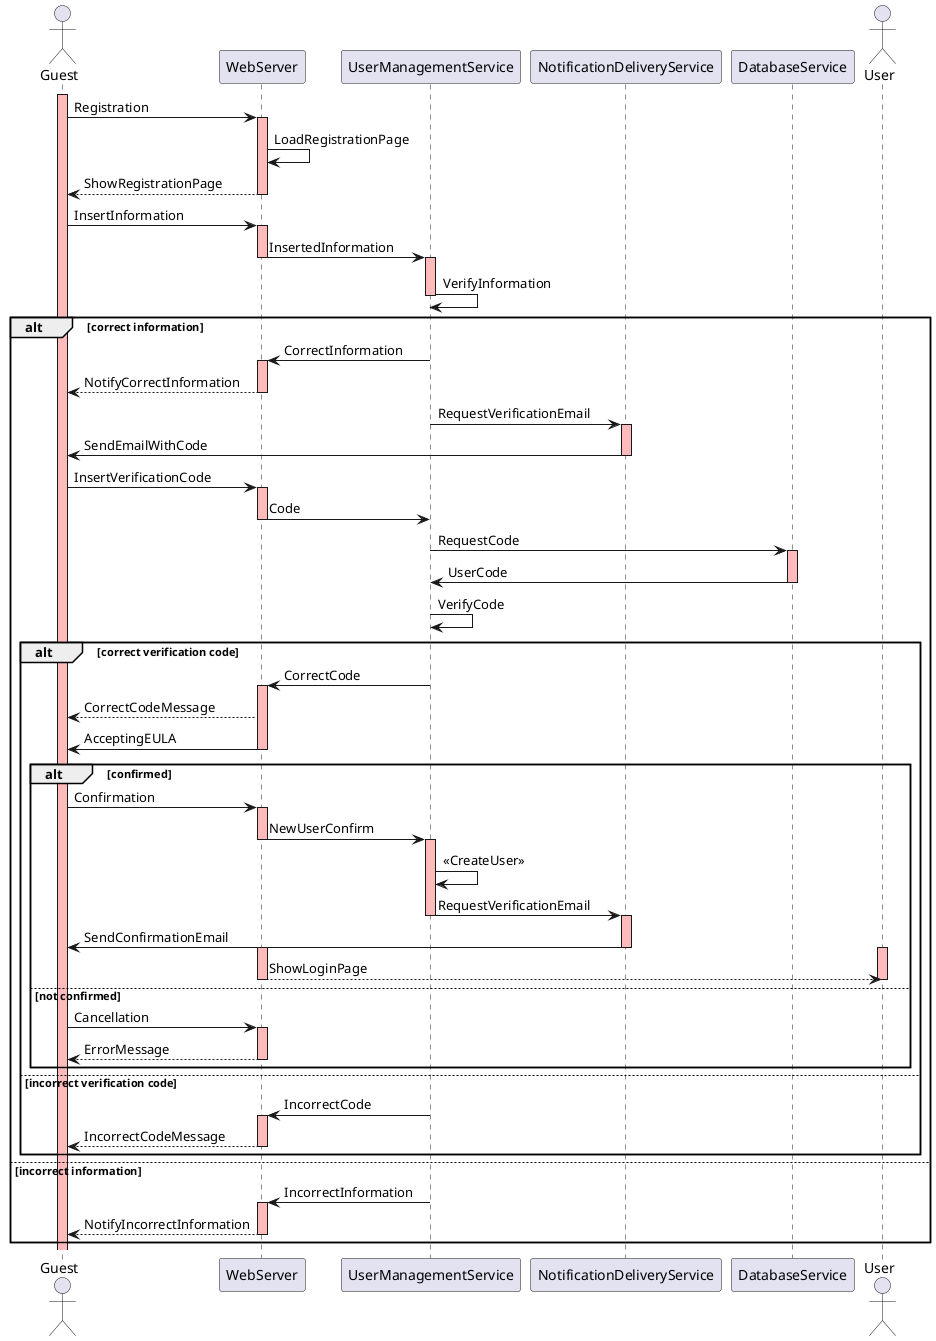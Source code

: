 @startuml

actor Guest
participant WebServer
participant UserManagementService
participant NotificationDeliveryService
participant DatabaseService
actor User

activate Guest #FFBBBB
Guest -> WebServer: Registration
activate WebServer #FFBBBB
WebServer -> WebServer: LoadRegistrationPage
WebServer --> Guest: ShowRegistrationPage
deactivate WebServer #FFBBBB
Guest -> WebServer: InsertInformation
activate WebServer #FFBBBB
WebServer -> UserManagementService: InsertedInformation
deactivate WebServer #FFBBBB
activate UserManagementService #FFBBBB
UserManagementService -> UserManagementService: VerifyInformation
deactivate UserManagementService

alt correct information
  UserManagementService -> WebServer: CorrectInformation
  activate WebServer #FFBBBB
  WebServer --> Guest: NotifyCorrectInformation
  deactivate WebServer
  UserManagementService -> NotificationDeliveryService: RequestVerificationEmail
  activate NotificationDeliveryService #FFBBBB
  NotificationDeliveryService -> Guest: SendEmailWithCode
  deactivate NotificationDeliveryService
  Guest -> WebServer: InsertVerificationCode
  activate WebServer #FFBBBB
  WebServer -> UserManagementService: Code
  deactivate WebServer
  UserManagementService -> DatabaseService: RequestCode
  activate DatabaseService #FFBBBB
  DatabaseService -> UserManagementService: UserCode
  deactivate DatabaseService
  UserManagementService -> UserManagementService: VerifyCode

  alt correct verification code
      UserManagementService -> WebServer: CorrectCode
      activate WebServer #FFBBBB
      WebServer --> Guest: CorrectCodeMessage
      WebServer -> Guest: AcceptingEULA
      deactivate WebServer

      alt confirmed
        Guest -> WebServer: Confirmation
        activate WebServer #FFBBBB
        WebServer -> UserManagementService: NewUserConfirm
        deactivate WebServer #FFBBBB
        activate UserManagementService #FFBBBB
        UserManagementService -> UserManagementService: <<CreateUser>>
        UserManagementService -> NotificationDeliveryService: RequestVerificationEmail
        deactivate UserManagementService
        activate NotificationDeliveryService #FFBBBB
        NotificationDeliveryService -> Guest: SendConfirmationEmail
        deactivate NotificationDeliveryService
        activate User #FFBBBB
        activate WebServer #FFBBBB
        WebServer --> User: ShowLoginPage
        deactivate User #FFBBBB
        deactivate WebServer #FFBBBB
      else not confirmed
        Guest -> WebServer: Cancellation
        activate WebServer #FFBBBB
        WebServer --> Guest: ErrorMessage
        deactivate WebServer #FFBBBB
      end

  else incorrect verification code
    UserManagementService -> WebServer: IncorrectCode
    activate WebServer #FFBBBB
    WebServer --> Guest: IncorrectCodeMessage
    deactivate WebServer
  end

else incorrect information
  UserManagementService -> WebServer: IncorrectInformation
  activate WebServer #FFBBBB
  WebServer --> Guest: NotifyIncorrectInformation
  deactivate WebServer
end

@enduml
